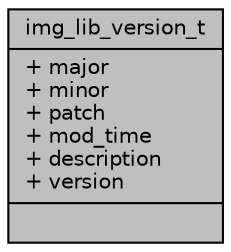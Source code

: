 digraph "img_lib_version_t"
{
 // INTERACTIVE_SVG=YES
 // LATEX_PDF_SIZE
  bgcolor="transparent";
  edge [fontname="Helvetica",fontsize="10",labelfontname="Helvetica",labelfontsize="10"];
  node [fontname="Helvetica",fontsize="10",shape=record];
  Node1 [label="{img_lib_version_t\n|+ major\l+ minor\l+ patch\l+ mod_time\l+ description\l+ version\l|}",height=0.2,width=0.4,color="black", fillcolor="grey75", style="filled", fontcolor="black",tooltip="The version of img algo library."];
}
